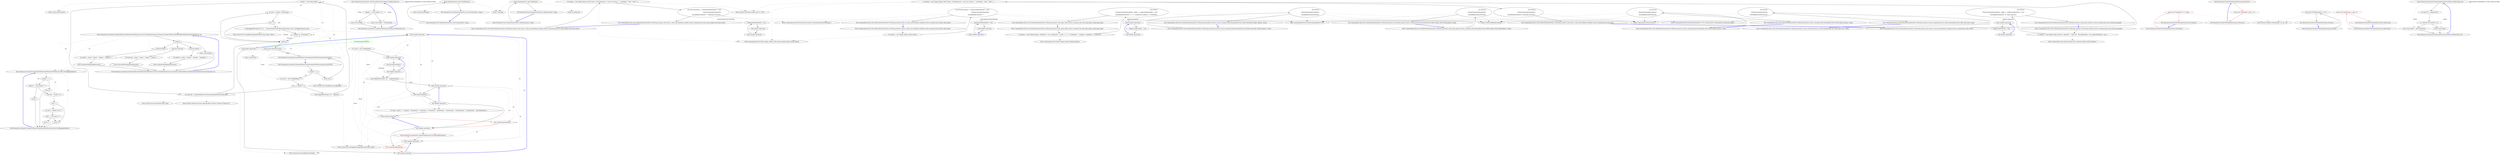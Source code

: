 digraph  {
m0_62 [label="Entry System.Math.Abs(int)", span="0-0", cluster="System.Math.Abs(int)", file="Configurator.cs"];
m0_11 [label="var map = new[] { '''', ''dziesięć'', ''dwadzieścia'', ''trzydzieści'', ''czterdzieści'', ''pięćdziesiąt'', ''sześćdziesiąt'', ''siedemdziesiąt'', ''osiemdziesiąt'', ''dziewięćdziesiąt'' }", span="37-37", cluster="Humanizer.Localisation.NumberToWords.PolishNumberToWordsConverter.ConvertNumberUnderThousand(Humanizer.Localisation.NumberToWords.PolishNumberToWordsConverter.Numeral, int)", file="Configurator.cs"];
m0_66 [label="Entry string.Trim()", span="0-0", cluster="string.Trim()", file="Configurator.cs"];
m0_19 [label="Entry System.Text.StringBuilder.StringBuilder()", span="0-0", cluster="System.Text.StringBuilder.StringBuilder()", file="Configurator.cs"];
m0_34 [label="Entry Humanizer.Localisation.NumberToWords.PolishNumberToWordsConverter.GetSuffix(Humanizer.Localisation.NumberToWords.PolishNumberToWordsConverter.Numeral, int)", span="68-68", cluster="Humanizer.Localisation.NumberToWords.PolishNumberToWordsConverter.GetSuffix(Humanizer.Localisation.NumberToWords.PolishNumberToWordsConverter.Numeral, int)", file="Configurator.cs"];
m0_35 [label=numeral, span="70-70", cluster="Humanizer.Localisation.NumberToWords.PolishNumberToWordsConverter.GetSuffix(Humanizer.Localisation.NumberToWords.PolishNumberToWordsConverter.Numeral, int)", file="Configurator.cs"];
m0_38 [label="return miliard[GetMappingIndex(num)];", span="74-74", cluster="Humanizer.Localisation.NumberToWords.PolishNumberToWordsConverter.GetSuffix(Humanizer.Localisation.NumberToWords.PolishNumberToWordsConverter.Numeral, int)", file="Configurator.cs"];
m0_41 [label="return million[GetMappingIndex(num)];", span="77-77", cluster="Humanizer.Localisation.NumberToWords.PolishNumberToWordsConverter.GetSuffix(Humanizer.Localisation.NumberToWords.PolishNumberToWordsConverter.Numeral, int)", file="Configurator.cs"];
m0_44 [label="return thousand[GetMappingIndex(num)];", span="80-80", cluster="Humanizer.Localisation.NumberToWords.PolishNumberToWordsConverter.GetSuffix(Humanizer.Localisation.NumberToWords.PolishNumberToWordsConverter.Numeral, int)", file="Configurator.cs"];
m0_45 [label="return string.Empty;", span="82-82", cluster="Humanizer.Localisation.NumberToWords.PolishNumberToWordsConverter.GetSuffix(Humanizer.Localisation.NumberToWords.PolishNumberToWordsConverter.Numeral, int)", file="Configurator.cs"];
m0_36 [label="Numeral.Miliard", span="72-72", cluster="Humanizer.Localisation.NumberToWords.PolishNumberToWordsConverter.GetSuffix(Humanizer.Localisation.NumberToWords.PolishNumberToWordsConverter.Numeral, int)", file="Configurator.cs"];
m0_39 [label="Numeral.Million", span="75-75", cluster="Humanizer.Localisation.NumberToWords.PolishNumberToWordsConverter.GetSuffix(Humanizer.Localisation.NumberToWords.PolishNumberToWordsConverter.Numeral, int)", file="Configurator.cs"];
m0_42 [label="Numeral.Thousand", span="78-78", cluster="Humanizer.Localisation.NumberToWords.PolishNumberToWordsConverter.GetSuffix(Humanizer.Localisation.NumberToWords.PolishNumberToWordsConverter.Numeral, int)", file="Configurator.cs"];
m0_37 [label="var miliard = new[] { ''miliard'', ''miliardy'', ''miliardów'' }", span="73-73", cluster="Humanizer.Localisation.NumberToWords.PolishNumberToWordsConverter.GetSuffix(Humanizer.Localisation.NumberToWords.PolishNumberToWordsConverter.Numeral, int)", file="Configurator.cs"];
m0_40 [label="var million = new[] { ''milion'', ''miliony'', ''milionów'' }", span="76-76", cluster="Humanizer.Localisation.NumberToWords.PolishNumberToWordsConverter.GetSuffix(Humanizer.Localisation.NumberToWords.PolishNumberToWordsConverter.Numeral, int)", file="Configurator.cs"];
m0_43 [label="var thousand = new[] { ''tysiąc'', ''tysiące'', ''tysięcy'' }", span="79-79", cluster="Humanizer.Localisation.NumberToWords.PolishNumberToWordsConverter.GetSuffix(Humanizer.Localisation.NumberToWords.PolishNumberToWordsConverter.Numeral, int)", file="Configurator.cs"];
m0_46 [label="Exit Humanizer.Localisation.NumberToWords.PolishNumberToWordsConverter.GetSuffix(Humanizer.Localisation.NumberToWords.PolishNumberToWordsConverter.Numeral, int)", span="68-68", cluster="Humanizer.Localisation.NumberToWords.PolishNumberToWordsConverter.GetSuffix(Humanizer.Localisation.NumberToWords.PolishNumberToWordsConverter.Numeral, int)", file="Configurator.cs"];
m0_22 [label="Entry Humanizer.Localisation.NumberToWords.PolishNumberToWordsConverter.GetMappingIndex(int)", span="50-50", cluster="Humanizer.Localisation.NumberToWords.PolishNumberToWordsConverter.GetMappingIndex(int)", file="Configurator.cs"];
m0_23 [label="number == 1", span="52-52", cluster="Humanizer.Localisation.NumberToWords.PolishNumberToWordsConverter.GetMappingIndex(int)", file="Configurator.cs"];
m0_25 [label="number > 1 && number < 5", span="55-55", cluster="Humanizer.Localisation.NumberToWords.PolishNumberToWordsConverter.GetMappingIndex(int)", file="Configurator.cs"];
m0_27 [label="var tens = number / 10", span="58-58", cluster="Humanizer.Localisation.NumberToWords.PolishNumberToWordsConverter.GetMappingIndex(int)", file="Configurator.cs"];
m0_29 [label="var unity = number % 10", span="61-61", cluster="Humanizer.Localisation.NumberToWords.PolishNumberToWordsConverter.GetMappingIndex(int)", file="Configurator.cs"];
m0_24 [label="return 0;", span="53-53", cluster="Humanizer.Localisation.NumberToWords.PolishNumberToWordsConverter.GetMappingIndex(int)", file="Configurator.cs"];
m0_26 [label="return 1;", span="56-56", cluster="Humanizer.Localisation.NumberToWords.PolishNumberToWordsConverter.GetMappingIndex(int)", file="Configurator.cs"];
m0_32 [label="return 2;", span="66-66", cluster="Humanizer.Localisation.NumberToWords.PolishNumberToWordsConverter.GetMappingIndex(int)", file="Configurator.cs"];
m0_31 [label="return 1;", span="63-63", cluster="Humanizer.Localisation.NumberToWords.PolishNumberToWordsConverter.GetMappingIndex(int)", file="Configurator.cs"];
m0_28 [label="tens > 1", span="59-59", cluster="Humanizer.Localisation.NumberToWords.PolishNumberToWordsConverter.GetMappingIndex(int)", file="Configurator.cs"];
m0_30 [label="unity > 1 && unity < 5", span="62-62", cluster="Humanizer.Localisation.NumberToWords.PolishNumberToWordsConverter.GetMappingIndex(int)", file="Configurator.cs"];
m0_33 [label="Exit Humanizer.Localisation.NumberToWords.PolishNumberToWordsConverter.GetMappingIndex(int)", span="50-50", cluster="Humanizer.Localisation.NumberToWords.PolishNumberToWordsConverter.GetMappingIndex(int)", file="Configurator.cs"];
m0_3 [label="var result = new StringBuilder()", span="24-24", cluster="Humanizer.Localisation.NumberToWords.PolishNumberToWordsConverter.ConvertNumberUnderThousand(Humanizer.Localisation.NumberToWords.PolishNumberToWordsConverter.Numeral, int)", file="Configurator.cs"];
m0_7 [label="result.AppendFormat(@''{0} '', map[hundreds])", span="30-30", cluster="Humanizer.Localisation.NumberToWords.PolishNumberToWordsConverter.ConvertNumberUnderThousand(Humanizer.Localisation.NumberToWords.PolishNumberToWordsConverter.Numeral, int)", file="Configurator.cs"];
m0_0 [label="Entry lambda expression", span="15-15", cluster="lambda expression", file="Configurator.cs"];
m0_1 [label="new RomanianFormatter()", span="15-15", cluster="lambda expression", color=green, community=0, file="Configurator.cs"];
m0_2 [label="Exit lambda expression", span="15-15", cluster="lambda expression", file="Configurator.cs"];
m0_4 [label="Entry lambda expression", span="16-16", cluster="lambda expression", file="Configurator.cs"];
m0_8 [label="Entry lambda expression", span="17-17", cluster="lambda expression", file="Configurator.cs"];
m0_9 [label="new ArabicFormatter()", span="17-17", cluster="lambda expression", file="Configurator.cs"];
m0_13 [label="new CzechSlovakFormatter()", span="18-18", cluster="lambda expression", file="Configurator.cs", color=red, community=0];
m0_14 [label="Exit lambda expression", span="18-18", cluster="lambda expression", file="Configurator.cs"];
m0_16 [label="Entry lambda expression", span="19-19", cluster="lambda expression", file="Configurator.cs"];
m0_12 [label="Entry lambda expression", span="18-18", cluster="lambda expression", file="Configurator.cs"];
m0_17 [label="new CzechSlovakFormatter()", span="19-19", cluster="lambda expression", file="Configurator.cs", color=red, community=1];
m0_5 [label="new RussianFormatter()", span="16-16", cluster="lambda expression", file="Configurator.cs"];
m0_10 [label="Exit lambda expression", span="17-17", cluster="lambda expression", file="Configurator.cs"];
m0_15 [label="Entry Humanizer.Localisation.CzechSlovakFormatter.CzechSlovakFormatter()", span="2-2", cluster="Humanizer.Localisation.CzechSlovakFormatter.CzechSlovakFormatter()", file="Configurator.cs"];
m0_6 [label="Exit lambda expression", span="16-16", cluster="lambda expression", file="Configurator.cs"];
m0_18 [label="Exit lambda expression", span="19-19", cluster="lambda expression", file="Configurator.cs"];
m0_21 [label="Entry System.Text.StringBuilder.ToString()", span="0-0", cluster="System.Text.StringBuilder.ToString()", file="Configurator.cs"];
m0_64 [label="Entry System.Collections.Generic.IEnumerable<TSource>.Reverse<TSource>()", span="0-0", cluster="System.Collections.Generic.IEnumerable<TSource>.Reverse<TSource>()", file="Configurator.cs"];
m0_63 [label="Entry System.Enum.GetValues(System.Type)", span="0-0", cluster="System.Enum.GetValues(System.Type)", file="Configurator.cs"];
m0_47 [label="Entry Humanizer.Localisation.NumberToWords.PolishNumberToWordsConverter.Convert(int)", span="86-86", cluster="Humanizer.Localisation.NumberToWords.PolishNumberToWordsConverter.Convert(int)", file="Configurator.cs"];
m0_58 [label="result.AppendFormat(@''{0}{1} '', ConvertNumberUnderThousand(numeral, num), GetSuffix(numeral, num))", span="105-105", cluster="Humanizer.Localisation.NumberToWords.PolishNumberToWordsConverter.Convert(int)", file="Configurator.cs"];
m0_56 [label="var num = number / (int)numeral", span="102-102", cluster="Humanizer.Localisation.NumberToWords.PolishNumberToWordsConverter.Convert(int)", file="Configurator.cs"];
m0_50 [label="var result = new StringBuilder()", span="91-91", cluster="Humanizer.Localisation.NumberToWords.PolishNumberToWordsConverter.Convert(int)", file="Configurator.cs"];
m0_55 [label=numerals, span="100-100", cluster="Humanizer.Localisation.NumberToWords.PolishNumberToWordsConverter.Convert(int)", file="Configurator.cs"];
m0_57 [label="num > 0", span="103-103", cluster="Humanizer.Localisation.NumberToWords.PolishNumberToWordsConverter.Convert(int)", file="Configurator.cs"];
m0_59 [label="number %= (int)numeral", span="106-106", cluster="Humanizer.Localisation.NumberToWords.PolishNumberToWordsConverter.Convert(int)", file="Configurator.cs"];
m0_53 [label="number = Math.Abs(number)", span="96-96", cluster="Humanizer.Localisation.NumberToWords.PolishNumberToWordsConverter.Convert(int)", file="Configurator.cs"];
m0_48 [label="number == 0", span="88-88", cluster="Humanizer.Localisation.NumberToWords.PolishNumberToWordsConverter.Convert(int)", file="Configurator.cs"];
m0_51 [label="number < 0", span="93-93", cluster="Humanizer.Localisation.NumberToWords.PolishNumberToWordsConverter.Convert(int)", file="Configurator.cs"];
m0_52 [label="result.AppendFormat(@''{0} '', Negative)", span="95-95", cluster="Humanizer.Localisation.NumberToWords.PolishNumberToWordsConverter.Convert(int)", file="Configurator.cs"];
m0_60 [label="return result.ToString().Trim();", span="110-110", cluster="Humanizer.Localisation.NumberToWords.PolishNumberToWordsConverter.Convert(int)", file="Configurator.cs"];
m0_54 [label="var numerals = ((Numeral[])Enum.GetValues(typeof(Numeral))).Reverse()", span="99-99", cluster="Humanizer.Localisation.NumberToWords.PolishNumberToWordsConverter.Convert(int)", file="Configurator.cs"];
m0_49 [label="return Zero;", span="89-89", cluster="Humanizer.Localisation.NumberToWords.PolishNumberToWordsConverter.Convert(int)", file="Configurator.cs"];
m0_61 [label="Exit Humanizer.Localisation.NumberToWords.PolishNumberToWordsConverter.Convert(int)", span="86-86", cluster="Humanizer.Localisation.NumberToWords.PolishNumberToWordsConverter.Convert(int)", file="Configurator.cs"];
m0_20 [label="Entry System.Text.StringBuilder.AppendFormat(string, object)", span="0-0", cluster="System.Text.StringBuilder.AppendFormat(string, object)", file="Configurator.cs"];
m0_65 [label="Entry System.Text.StringBuilder.AppendFormat(string, object, object)", span="0-0", cluster="System.Text.StringBuilder.AppendFormat(string, object, object)", file="Configurator.cs"];
m1_0 [label="Entry Humanizer.Localisation.CzechSlovakFormatter.GetResourceKey(string, int)", span="6-6", cluster="Humanizer.Localisation.CzechSlovakFormatter.GetResourceKey(string, int)", file="CzechSlovakFormatter.cs"];
m1_1 [label="number > 1 && number < 5", span="8-8", cluster="Humanizer.Localisation.CzechSlovakFormatter.GetResourceKey(string, int)", file="CzechSlovakFormatter.cs"];
m1_2 [label="return resourceKey + PaucalPostfix;", span="9-9", cluster="Humanizer.Localisation.CzechSlovakFormatter.GetResourceKey(string, int)", file="CzechSlovakFormatter.cs"];
m1_3 [label="return resourceKey;", span="11-11", cluster="Humanizer.Localisation.CzechSlovakFormatter.GetResourceKey(string, int)", file="CzechSlovakFormatter.cs"];
m1_4 [label="Exit Humanizer.Localisation.CzechSlovakFormatter.GetResourceKey(string, int)", span="6-6", cluster="Humanizer.Localisation.CzechSlovakFormatter.GetResourceKey(string, int)", file="CzechSlovakFormatter.cs"];
m2_8 [label="Entry string.FromRoman()", span="35-35", cluster="string.FromRoman()", file="DateHumanizeTests.cs"];
m2_5 [label="Entry Humanizer.Tests.RomanNumeralTests.CanUnromanize(int, string)", span="43-43", cluster="Humanizer.Tests.RomanNumeralTests.CanUnromanize(int, string)", file="DateHumanizeTests.cs"];
m2_6 [label="Assert.Equal(expected, input.FromRoman())", span="45-45", cluster="Humanizer.Tests.RomanNumeralTests.CanUnromanize(int, string)", file="DateHumanizeTests.cs"];
m2_7 [label="Exit Humanizer.Tests.RomanNumeralTests.CanUnromanize(int, string)", span="43-43", cluster="Humanizer.Tests.RomanNumeralTests.CanUnromanize(int, string)", file="DateHumanizeTests.cs"];
m2_0 [label="Entry Humanizer.Tests.RomanNumeralTests.CanRomanize(int, string)", span="23-23", cluster="Humanizer.Tests.RomanNumeralTests.CanRomanize(int, string)", file="DateHumanizeTests.cs"];
m2_1 [label="Assert.Equal(expected, input.ToRoman())", span="25-25", cluster="Humanizer.Tests.RomanNumeralTests.CanRomanize(int, string)", file="DateHumanizeTests.cs"];
m2_2 [label="Exit Humanizer.Tests.RomanNumeralTests.CanRomanize(int, string)", span="23-23", cluster="Humanizer.Tests.RomanNumeralTests.CanRomanize(int, string)", file="DateHumanizeTests.cs"];
m2_4 [label="Entry Unk.Equal", span="", cluster="Unk.Equal", file="DateHumanizeTests.cs"];
m2_3 [label="Entry int.ToRoman()", span="75-75", cluster="int.ToRoman()", file="DateHumanizeTests.cs"];
m7_37 [label="Entry System.Collections.Generic.List<T>.List()", span="0-0", cluster="System.Collections.Generic.List<T>.List()", file="IFormatter.cs"];
m7_24 [label="Entry CommandLine.Tests.Unit.UnParserExtensionsTests.UnParsing_instance_with_equal_token_returns_command_line_with_long_option_using_equal_sign()", span="59-59", cluster="CommandLine.Tests.Unit.UnParserExtensionsTests.UnParsing_instance_with_equal_token_returns_command_line_with_long_option_using_equal_sign()", file="IFormatter.cs"];
m7_25 [label="var options = new Simple_Options { BoolValue = true, IntSequence = new[] { 1, 2, 3 }, StringValue = ''nospaces'', LongValue = 123456789 }", span="61-61", cluster="CommandLine.Tests.Unit.UnParserExtensionsTests.UnParsing_instance_with_equal_token_returns_command_line_with_long_option_using_equal_sign()", file="IFormatter.cs"];
m7_26 [label="new Parser()\r\n                .FormatCommandLine(options, config => config.UseEqualToken = true)\r\n                .ShouldBeEquivalentTo(''-i 1 2 3 --stringvalue=nospaces -x 123456789'')", span="62-64", cluster="CommandLine.Tests.Unit.UnParserExtensionsTests.UnParsing_instance_with_equal_token_returns_command_line_with_long_option_using_equal_sign()", file="IFormatter.cs"];
m7_27 [label="Exit CommandLine.Tests.Unit.UnParserExtensionsTests.UnParsing_instance_with_equal_token_returns_command_line_with_long_option_using_equal_sign()", span="59-59", cluster="CommandLine.Tests.Unit.UnParserExtensionsTests.UnParsing_instance_with_equal_token_returns_command_line_with_long_option_using_equal_sign()", file="IFormatter.cs"];
m7_9 [label="Entry CommandLine.Tests.Unit.UnParserExtensionsTests.UnParsing_immutable_instance_returns_command_line(CommandLine.Tests.Fakes.Immutable_Simple_Options, string)", span="33-33", cluster="CommandLine.Tests.Unit.UnParserExtensionsTests.UnParsing_immutable_instance_returns_command_line(CommandLine.Tests.Fakes.Immutable_Simple_Options, string)", file="IFormatter.cs"];
m7_10 [label="new Parser()\r\n                .FormatCommandLine(options)\r\n                .ShouldBeEquivalentTo(result)", span="35-37", cluster="CommandLine.Tests.Unit.UnParserExtensionsTests.UnParsing_immutable_instance_returns_command_line(CommandLine.Tests.Fakes.Immutable_Simple_Options, string)", file="IFormatter.cs"];
m7_11 [label="Exit CommandLine.Tests.Unit.UnParserExtensionsTests.UnParsing_immutable_instance_returns_command_line(CommandLine.Tests.Fakes.Immutable_Simple_Options, string)", span="33-33", cluster="CommandLine.Tests.Unit.UnParserExtensionsTests.UnParsing_immutable_instance_returns_command_line(CommandLine.Tests.Fakes.Immutable_Simple_Options, string)", file="IFormatter.cs"];
m7_5 [label="Entry Unk.ShouldBeEquivalentTo", span="", cluster="Unk.ShouldBeEquivalentTo", file="IFormatter.cs"];
m7_19 [label="Entry CommandLine.Tests.Fakes.Options_With_Switches.Options_With_Switches()", span="4-4", cluster="CommandLine.Tests.Fakes.Options_With_Switches.Options_With_Switches()", file="IFormatter.cs"];
m7_12 [label="Entry CommandLine.Tests.Unit.UnParserExtensionsTests.UnParsing_instance_with_fsharp_option_returns_command_line(CommandLine.Tests.Fakes.Options_With_FSharpOption, string)", span="42-42", cluster="CommandLine.Tests.Unit.UnParserExtensionsTests.UnParsing_instance_with_fsharp_option_returns_command_line(CommandLine.Tests.Fakes.Options_With_FSharpOption, string)", file="IFormatter.cs"];
m7_13 [label="new Parser()\r\n                .FormatCommandLine(options)\r\n                .ShouldBeEquivalentTo(result)", span="44-46", cluster="CommandLine.Tests.Unit.UnParserExtensionsTests.UnParsing_instance_with_fsharp_option_returns_command_line(CommandLine.Tests.Fakes.Options_With_FSharpOption, string)", file="IFormatter.cs"];
m7_14 [label="Exit CommandLine.Tests.Unit.UnParserExtensionsTests.UnParsing_instance_with_fsharp_option_returns_command_line(CommandLine.Tests.Fakes.Options_With_FSharpOption, string)", span="42-42", cluster="CommandLine.Tests.Unit.UnParserExtensionsTests.UnParsing_instance_with_fsharp_option_returns_command_line(CommandLine.Tests.Fakes.Options_With_FSharpOption, string)", file="IFormatter.cs"];
m7_32 [label="Entry CommandLine.Tests.Unit.UnParserExtensionsTests.UnParsing_instance_with_dash_in_value_and_dashdash_enabled_returns_command_line_with_value_prefixed_with_dash_dash()", span="68-68", cluster="CommandLine.Tests.Unit.UnParserExtensionsTests.UnParsing_instance_with_dash_in_value_and_dashdash_enabled_returns_command_line_with_value_prefixed_with_dash_dash()", file="IFormatter.cs"];
m7_33 [label="var options = new Simple_Options_With_Values { StringSequence = new List<string> { ''-something'', ''with'', ''dash'' } }", span="70-70", cluster="CommandLine.Tests.Unit.UnParserExtensionsTests.UnParsing_instance_with_dash_in_value_and_dashdash_enabled_returns_command_line_with_value_prefixed_with_dash_dash()", file="IFormatter.cs"];
m7_34 [label="new Parser((setting) => setting.EnableDashDash = true)\r\n                .FormatCommandLine(options)\r\n                .ShouldBeEquivalentTo(''-- -something with dash'')", span="71-73", cluster="CommandLine.Tests.Unit.UnParserExtensionsTests.UnParsing_instance_with_dash_in_value_and_dashdash_enabled_returns_command_line_with_value_prefixed_with_dash_dash()", file="IFormatter.cs"];
m7_35 [label="Exit CommandLine.Tests.Unit.UnParserExtensionsTests.UnParsing_instance_with_dash_in_value_and_dashdash_enabled_returns_command_line_with_value_prefixed_with_dash_dash()", span="68-68", cluster="CommandLine.Tests.Unit.UnParserExtensionsTests.UnParsing_instance_with_dash_in_value_and_dashdash_enabled_returns_command_line_with_value_prefixed_with_dash_dash()", file="IFormatter.cs"];
m7_42 [label="Entry CommandLine.Tests.Unit.UnParserExtensionsTests.UnParsing_instance_with_no_values_and_dashdash_enabled_returns_command_line_without_dash_dash()", span="77-77", cluster="CommandLine.Tests.Unit.UnParserExtensionsTests.UnParsing_instance_with_no_values_and_dashdash_enabled_returns_command_line_without_dash_dash()", file="IFormatter.cs"];
m7_43 [label="var options = new Simple_Options_With_Values()", span="79-79", cluster="CommandLine.Tests.Unit.UnParserExtensionsTests.UnParsing_instance_with_no_values_and_dashdash_enabled_returns_command_line_without_dash_dash()", file="IFormatter.cs"];
m7_44 [label="new Parser((setting) => setting.EnableDashDash = true)\r\n                .FormatCommandLine(options)\r\n                .ShouldBeEquivalentTo('''')", span="80-82", cluster="CommandLine.Tests.Unit.UnParserExtensionsTests.UnParsing_instance_with_no_values_and_dashdash_enabled_returns_command_line_without_dash_dash()", file="IFormatter.cs"];
m7_45 [label="Exit CommandLine.Tests.Unit.UnParserExtensionsTests.UnParsing_instance_with_no_values_and_dashdash_enabled_returns_command_line_without_dash_dash()", span="77-77", cluster="CommandLine.Tests.Unit.UnParserExtensionsTests.UnParsing_instance_with_no_values_and_dashdash_enabled_returns_command_line_without_dash_dash()", file="IFormatter.cs"];
m7_0 [label="Entry CommandLine.Tests.Unit.UnParserExtensionsTests.UnParsing_instance_returns_command_line(CommandLine.Tests.Fakes.Simple_Options, string)", span="15-15", cluster="CommandLine.Tests.Unit.UnParserExtensionsTests.UnParsing_instance_returns_command_line(CommandLine.Tests.Fakes.Simple_Options, string)", file="IFormatter.cs"];
m7_1 [label="new Parser()\r\n                .FormatCommandLine(options)\r\n                .ShouldBeEquivalentTo(result)", span="17-19", cluster="CommandLine.Tests.Unit.UnParserExtensionsTests.UnParsing_instance_returns_command_line(CommandLine.Tests.Fakes.Simple_Options, string)", file="IFormatter.cs"];
m7_2 [label="Exit CommandLine.Tests.Unit.UnParserExtensionsTests.UnParsing_instance_returns_command_line(CommandLine.Tests.Fakes.Simple_Options, string)", span="15-15", cluster="CommandLine.Tests.Unit.UnParserExtensionsTests.UnParsing_instance_returns_command_line(CommandLine.Tests.Fakes.Simple_Options, string)", file="IFormatter.cs"];
m7_49 [label="Entry CommandLine.Tests.Unit.UnParserExtensionsTests.UnParsing_instance_with_dash_in_value_and_dashdash_disabled_returns_command_line_with_value()", span="86-86", cluster="CommandLine.Tests.Unit.UnParserExtensionsTests.UnParsing_instance_with_dash_in_value_and_dashdash_disabled_returns_command_line_with_value()", file="IFormatter.cs"];
m7_50 [label="var options = new Simple_Options_With_Values { StringSequence = new List<string> { ''-something'', ''with'', ''dash'' } }", span="88-88", cluster="CommandLine.Tests.Unit.UnParserExtensionsTests.UnParsing_instance_with_dash_in_value_and_dashdash_disabled_returns_command_line_with_value()", file="IFormatter.cs"];
m7_51 [label="new Parser()\r\n                .FormatCommandLine(options)\r\n                .ShouldBeEquivalentTo(''-something with dash'')", span="89-91", cluster="CommandLine.Tests.Unit.UnParserExtensionsTests.UnParsing_instance_with_dash_in_value_and_dashdash_disabled_returns_command_line_with_value()", file="IFormatter.cs"];
m7_52 [label="Exit CommandLine.Tests.Unit.UnParserExtensionsTests.UnParsing_instance_with_dash_in_value_and_dashdash_disabled_returns_command_line_with_value()", span="86-86", cluster="CommandLine.Tests.Unit.UnParserExtensionsTests.UnParsing_instance_with_dash_in_value_and_dashdash_disabled_returns_command_line_with_value()", file="IFormatter.cs"];
m7_6 [label="Entry CommandLine.Tests.Unit.UnParserExtensionsTests.UnParsing_instance_returns_command_line_for_verbs(CommandLine.Tests.Fakes.Add_Verb, string)", span="24-24", cluster="CommandLine.Tests.Unit.UnParserExtensionsTests.UnParsing_instance_returns_command_line_for_verbs(CommandLine.Tests.Fakes.Add_Verb, string)", file="IFormatter.cs"];
m7_7 [label="new Parser()\r\n                .FormatCommandLine(verb)\r\n                .ShouldBeEquivalentTo(result)", span="26-28", cluster="CommandLine.Tests.Unit.UnParserExtensionsTests.UnParsing_instance_returns_command_line_for_verbs(CommandLine.Tests.Fakes.Add_Verb, string)", file="IFormatter.cs"];
m7_8 [label="Exit CommandLine.Tests.Unit.UnParserExtensionsTests.UnParsing_instance_returns_command_line_for_verbs(CommandLine.Tests.Fakes.Add_Verb, string)", span="24-24", cluster="CommandLine.Tests.Unit.UnParserExtensionsTests.UnParsing_instance_returns_command_line_for_verbs(CommandLine.Tests.Fakes.Add_Verb, string)", file="IFormatter.cs"];
m7_28 [label="Entry CommandLine.Tests.Fakes.Simple_Options.Simple_Options()", span="6-6", cluster="CommandLine.Tests.Fakes.Simple_Options.Simple_Options()", file="IFormatter.cs"];
m7_3 [label="Entry CommandLine.Parser.Parser()", span="26-26", cluster="CommandLine.Parser.Parser()", file="IFormatter.cs"];
m7_46 [label="Entry lambda expression", span="80-80", cluster="lambda expression", file="IFormatter.cs"];
m7_21 [label="Entry lambda expression", span="54-54", cluster="lambda expression", file="IFormatter.cs"];
m7_22 [label="config.GroupSwitches = true", span="54-54", cluster="lambda expression", file="IFormatter.cs"];
m7_23 [label="Exit lambda expression", span="54-54", cluster="lambda expression", file="IFormatter.cs"];
m7_29 [label="Entry lambda expression", span="63-63", cluster="lambda expression", file="IFormatter.cs"];
m7_30 [label="config.UseEqualToken = true", span="63-63", cluster="lambda expression", file="IFormatter.cs"];
m7_31 [label="Exit lambda expression", span="63-63", cluster="lambda expression", file="IFormatter.cs"];
m7_40 [label="setting.EnableDashDash = true", span="71-71", cluster="lambda expression", file="IFormatter.cs"];
m7_39 [label="Entry lambda expression", span="71-71", cluster="lambda expression", file="IFormatter.cs"];
m7_41 [label="Exit lambda expression", span="71-71", cluster="lambda expression", file="IFormatter.cs"];
m7_47 [label="setting.EnableDashDash = true", span="80-80", cluster="lambda expression", file="IFormatter.cs"];
m7_48 [label="Exit lambda expression", span="80-80", cluster="lambda expression", file="IFormatter.cs"];
m7_36 [label="Entry CommandLine.Tests.Fakes.Simple_Options_With_Values.Simple_Options_With_Values()", span="6-6", cluster="CommandLine.Tests.Fakes.Simple_Options_With_Values.Simple_Options_With_Values()", file="IFormatter.cs"];
m7_38 [label="Entry CommandLine.Parser.Parser(System.Action<CommandLine.ParserSettings>)", span="37-37", cluster="CommandLine.Parser.Parser(System.Action<CommandLine.ParserSettings>)", file="IFormatter.cs"];
m7_15 [label="Entry CommandLine.Tests.Unit.UnParserExtensionsTests.UnParsing_instance_with_group_switches_returns_command_line_with_switches_grouped()", span="50-50", cluster="CommandLine.Tests.Unit.UnParserExtensionsTests.UnParsing_instance_with_group_switches_returns_command_line_with_switches_grouped()", file="IFormatter.cs"];
m7_16 [label="var options = new Options_With_Switches { InputFile = ''input.bin'', HumanReadable = true, IgnoreWarnings = true }", span="52-52", cluster="CommandLine.Tests.Unit.UnParserExtensionsTests.UnParsing_instance_with_group_switches_returns_command_line_with_switches_grouped()", file="IFormatter.cs"];
m7_17 [label="new Parser()\r\n                .FormatCommandLine(options, config => config.GroupSwitches = true)\r\n                .ShouldBeEquivalentTo(''-hi --input input.bin'')", span="53-55", cluster="CommandLine.Tests.Unit.UnParserExtensionsTests.UnParsing_instance_with_group_switches_returns_command_line_with_switches_grouped()", file="IFormatter.cs"];
m7_18 [label="Exit CommandLine.Tests.Unit.UnParserExtensionsTests.UnParsing_instance_with_group_switches_returns_command_line_with_switches_grouped()", span="50-50", cluster="CommandLine.Tests.Unit.UnParserExtensionsTests.UnParsing_instance_with_group_switches_returns_command_line_with_switches_grouped()", file="IFormatter.cs"];
m7_4 [label="Entry CommandLine.Parser.FormatCommandLine<T>(T)", span="81-81", cluster="CommandLine.Parser.FormatCommandLine<T>(T)", file="IFormatter.cs"];
m7_20 [label="Entry CommandLine.Parser.FormatCommandLine<T>(T, System.Action<CommandLine.UnParserSettings>)", span="95-95", cluster="CommandLine.Parser.FormatCommandLine<T>(T, System.Action<CommandLine.UnParserSettings>)", file="IFormatter.cs"];
m9_4 [label="Entry Humanizer.NumberToTimeSpanExtensions.Hours(int)", span="20-20", cluster="Humanizer.NumberToTimeSpanExtensions.Hours(int)", file="NumberToOrdinalWordsExtension.cs"];
m9_5 [label="return new TimeSpan(0, input, 0, 0);", span="22-22", cluster="Humanizer.NumberToTimeSpanExtensions.Hours(int)", color=red, community=0, file="NumberToOrdinalWordsExtension.cs"];
m9_6 [label="Exit Humanizer.NumberToTimeSpanExtensions.Hours(int)", span="20-20", cluster="Humanizer.NumberToTimeSpanExtensions.Hours(int)", file="NumberToOrdinalWordsExtension.cs"];
m9_10 [label="Entry Humanizer.NumberToTimeSpanExtensions.Seconds(int)", span="40-40", cluster="Humanizer.NumberToTimeSpanExtensions.Seconds(int)", file="NumberToOrdinalWordsExtension.cs"];
m9_11 [label="return new TimeSpan(0, 0, 0, input);", span="42-42", cluster="Humanizer.NumberToTimeSpanExtensions.Seconds(int)", color=red, community=0, file="NumberToOrdinalWordsExtension.cs"];
m9_12 [label="Exit Humanizer.NumberToTimeSpanExtensions.Seconds(int)", span="40-40", cluster="Humanizer.NumberToTimeSpanExtensions.Seconds(int)", file="NumberToOrdinalWordsExtension.cs"];
m9_0 [label="Entry Humanizer.NumberToTimeSpanExtensions.Days(int)", span="10-10", cluster="Humanizer.NumberToTimeSpanExtensions.Days(int)", file="NumberToOrdinalWordsExtension.cs"];
m9_1 [label="return new TimeSpan(input, 0, 0, 0);", span="12-12", cluster="Humanizer.NumberToTimeSpanExtensions.Days(int)", file="NumberToOrdinalWordsExtension.cs"];
m9_2 [label="Exit Humanizer.NumberToTimeSpanExtensions.Days(int)", span="10-10", cluster="Humanizer.NumberToTimeSpanExtensions.Days(int)", file="NumberToOrdinalWordsExtension.cs"];
m9_7 [label="Entry Humanizer.NumberToTimeSpanExtensions.Minutes(int)", span="30-30", cluster="Humanizer.NumberToTimeSpanExtensions.Minutes(int)", file="NumberToOrdinalWordsExtension.cs"];
m9_8 [label="return new TimeSpan(0, 0, input, 0);", span="32-32", cluster="Humanizer.NumberToTimeSpanExtensions.Minutes(int)", color=red, community=0, file="NumberToOrdinalWordsExtension.cs"];
m9_9 [label="Exit Humanizer.NumberToTimeSpanExtensions.Minutes(int)", span="30-30", cluster="Humanizer.NumberToTimeSpanExtensions.Minutes(int)", file="NumberToOrdinalWordsExtension.cs"];
m9_3 [label="Entry System.TimeSpan.TimeSpan(int, int, int, int)", span="0-0", cluster="System.TimeSpan.TimeSpan(int, int, int, int)", file="NumberToOrdinalWordsExtension.cs"];
m10_0 [label="Entry Humanizer.Localisation.RomanianFormatter.GetResourceKey(string, int)", span="6-6", cluster="Humanizer.Localisation.RomanianFormatter.GetResourceKey(string, int)", file="RomanianFormatter.cs"];
m10_1 [label="var mod100 = number%100", span="8-8", cluster="Humanizer.Localisation.RomanianFormatter.GetResourceKey(string, int)", file="RomanianFormatter.cs"];
m10_3 [label="return resourceKey;", span="12-12", cluster="Humanizer.Localisation.RomanianFormatter.GetResourceKey(string, int)", file="RomanianFormatter.cs"];
m10_4 [label="return resourceKey + Above20PostFix;", span="15-15", cluster="Humanizer.Localisation.RomanianFormatter.GetResourceKey(string, int)", file="RomanianFormatter.cs"];
m10_2 [label="0 < mod100 && mod100 < 20", span="10-10", cluster="Humanizer.Localisation.RomanianFormatter.GetResourceKey(string, int)", file="RomanianFormatter.cs"];
m10_5 [label="Exit Humanizer.Localisation.RomanianFormatter.GetResourceKey(string, int)", span="6-6", cluster="Humanizer.Localisation.RomanianFormatter.GetResourceKey(string, int)", file="RomanianFormatter.cs"];
m0_11 -> m0_12  [key=0, style=solid];
m0_34 -> m0_35  [key=0, style=solid];
m0_34 -> m0_38  [key=1, style=dashed, color=darkseagreen4, label=int];
m0_34 -> m0_41  [key=1, style=dashed, color=darkseagreen4, label=int];
m0_34 -> m0_44  [key=1, style=dashed, color=darkseagreen4, label=int];
m0_35 -> m0_36  [key=0, style=solid];
m0_35 -> m0_39  [key=0, style=solid];
m0_35 -> m0_42  [key=0, style=solid];
m0_35 -> m0_45  [key=0, style=solid];
m0_38 -> m0_46  [key=0, style=solid];
m0_38 -> m0_22  [key=2, style=dotted];
m0_41 -> m0_46  [key=0, style=solid];
m0_41 -> m0_22  [key=2, style=dotted];
m0_44 -> m0_46  [key=0, style=solid];
m0_44 -> m0_22  [key=2, style=dotted];
m0_45 -> m0_46  [key=0, style=solid];
m0_36 -> m0_37  [key=0, style=solid];
m0_39 -> m0_40  [key=0, style=solid];
m0_42 -> m0_43  [key=0, style=solid];
m0_37 -> m0_38  [key=0, style=solid];
m0_40 -> m0_41  [key=0, style=solid];
m0_43 -> m0_44  [key=0, style=solid];
m0_46 -> m0_34  [key=0, style=bold, color=blue];
m0_22 -> m0_23  [key=0, style=solid];
m0_22 -> m0_25  [key=1, style=dashed, color=darkseagreen4, label=int];
m0_22 -> m0_27  [key=1, style=dashed, color=darkseagreen4, label=int];
m0_22 -> m0_29  [key=1, style=dashed, color=darkseagreen4, label=int];
m0_23 -> m0_24  [key=0, style=solid];
m0_23 -> m0_25  [key=0, style=solid];
m0_25 -> m0_26  [key=0, style=solid];
m0_25 -> m0_27  [key=0, style=solid];
m0_27 -> m0_28  [key=0, style=solid];
m0_29 -> m0_30  [key=0, style=solid];
m0_24 -> m0_33  [key=0, style=solid];
m0_26 -> m0_33  [key=0, style=solid];
m0_32 -> m0_33  [key=0, style=solid];
m0_31 -> m0_33  [key=0, style=solid];
m0_28 -> m0_29  [key=0, style=solid];
m0_28 -> m0_32  [key=0, style=solid];
m0_30 -> m0_32  [key=0, style=solid];
m0_30 -> m0_31  [key=0, style=solid];
m0_33 -> m0_22  [key=0, style=bold, color=blue];
m0_3 -> m0_4  [key=0, style=solid];
m0_3 -> m0_19  [key=2, style=dotted];
m0_3 -> m0_7  [key=1, style=dashed, color=darkseagreen4, label=result];
m0_3 -> m0_12  [key=1, style=dashed, color=darkseagreen4, label=result];
m0_3 -> m0_16  [key=1, style=dashed, color=darkseagreen4, label=result];
m0_3 -> m0_17  [key=1, style=dashed, color=darkseagreen4, label=result];
m0_7 -> m0_8  [key=0, style=solid];
m0_7 -> m0_20  [key=2, style=dotted];
m0_0 -> m0_1  [key=0, style=solid, color=green];
m0_0 -> m0_4  [key=1, style=dashed, color=darkseagreen4, label=int];
m0_0 -> m0_8  [key=1, style=dashed, color=darkseagreen4, label=int];
m0_0 -> m0_9  [key=1, style=dashed, color=darkseagreen4, label=int];
m0_0 -> m0_13  [key=1, style=dashed, color=darkseagreen4, label=int];
m0_0 -> m0_14  [key=1, style=dashed, color=darkseagreen4, label=int];
m0_0 -> m0_16  [key=1, style=dashed, color=darkseagreen4, label=int];
m0_1 -> m0_2  [key=0, style=solid, color=green];
m0_1 -> m0_3  [key=0, style=solid, color=green];
m0_2 -> m0_18  [key=0, style=solid];
m0_2 -> m0_0  [key=0, style=bold, color=blue];
m0_4 -> m0_5  [key=0, style=solid];
m0_4 -> m0_7  [key=1, style=dashed, color=darkseagreen4, label=hundreds];
m0_8 -> m0_8  [key=1, style=dashed, color=darkseagreen4, label=int];
m0_8 -> m0_9  [key=0, style=solid];
m0_8 -> m0_13  [key=1, style=dashed, color=darkseagreen4, label=int];
m0_8 -> m0_14  [key=1, style=dashed, color=darkseagreen4, label=int];
m0_8 -> m0_16  [key=1, style=dashed, color=darkseagreen4, label=int];
m0_9 -> m0_10  [key=0, style=solid];
m0_9 -> m0_12  [key=1, style=dashed, color=darkseagreen4, label=tens];
m0_9 -> m0_11  [key=2, style=dotted];
m0_13 -> m0_13  [key=1, style=dashed, color=darkseagreen4, label=int];
m0_13 -> m0_14  [key=0, style=solid, color=red];
m0_13 -> m0_16  [key=1, style=dashed, color=darkseagreen4, label=int];
m0_13 -> m0_15  [key=2, style=dotted, color=red];
m0_14 -> m0_15  [key=0, style=solid];
m0_14 -> m0_17  [key=0, style=solid];
m0_14 -> m0_12  [key=0, style=bold, color=blue];
m0_16 -> m0_17  [key=0, style=solid, color=red];
m0_16 -> m0_20  [key=2, style=dotted];
m0_12 -> m0_13  [key=0, style=solid, color=red];
m0_12 -> m0_20  [key=2, style=dotted];
m0_17 -> m0_18  [key=0, style=solid, color=red];
m0_17 -> m0_21  [key=2, style=dotted];
m0_17 -> m0_15  [key=2, style=dotted, color=red];
m0_5 -> m0_9  [key=0, style=solid];
m0_5 -> m0_6  [key=0, style=solid];
m0_5 -> m0_7  [key=2, style=dotted];
m0_10 -> m0_14  [key=0, style=solid];
m0_10 -> m0_11  [key=0, style=solid];
m0_10 -> m0_8  [key=0, style=bold, color=blue];
m0_15 -> m0_16  [key=0, style=solid];
m0_6 -> m0_7  [key=0, style=solid];
m0_6 -> m0_4  [key=0, style=bold, color=blue];
m0_18 -> m0_0  [key=0, style=bold, color=blue];
m0_18 -> m0_16  [key=0, style=bold, color=blue];
m0_47 -> m0_56  [key=1, style=dashed, color=darkseagreen4, label=int];
m0_47 -> m0_59  [key=1, style=dashed, color=darkseagreen4, label=int];
m0_47 -> m0_48  [key=0, style=solid];
m0_47 -> m0_51  [key=1, style=dashed, color=darkseagreen4, label=int];
m0_47 -> m0_53  [key=1, style=dashed, color=darkseagreen4, label=int];
m0_58 -> m0_0  [key=2, style=dotted];
m0_58 -> m0_59  [key=0, style=solid];
m0_58 -> m0_34  [key=2, style=dotted];
m0_58 -> m0_65  [key=2, style=dotted];
m0_56 -> m0_58  [key=1, style=dashed, color=darkseagreen4, label=num];
m0_56 -> m0_57  [key=0, style=solid];
m0_50 -> m0_58  [key=1, style=dashed, color=darkseagreen4, label=result];
m0_50 -> m0_19  [key=2, style=dotted];
m0_50 -> m0_51  [key=0, style=solid];
m0_50 -> m0_52  [key=1, style=dashed, color=darkseagreen4, label=result];
m0_50 -> m0_60  [key=1, style=dashed, color=darkseagreen4, label=result];
m0_55 -> m0_58  [key=1, style=dashed, color=darkseagreen4, label=numeral];
m0_55 -> m0_56  [key=0, style=solid];
m0_55 -> m0_60  [key=0, style=solid];
m0_55 -> m0_59  [key=1, style=dashed, color=darkseagreen4, label=numeral];
m0_57 -> m0_58  [key=0, style=solid];
m0_57 -> m0_55  [key=0, style=solid];
m0_59 -> m0_55  [key=0, style=solid];
m0_59 -> m0_59  [key=1, style=dashed, color=darkseagreen4, label=int];
m0_53 -> m0_56  [key=1, style=dashed, color=darkseagreen4, label=int];
m0_53 -> m0_59  [key=1, style=dashed, color=darkseagreen4, label=int];
m0_53 -> m0_53  [key=1, style=dashed, color=darkseagreen4, label=int];
m0_53 -> m0_54  [key=0, style=solid];
m0_53 -> m0_62  [key=2, style=dotted];
m0_48 -> m0_50  [key=0, style=solid];
m0_48 -> m0_49  [key=0, style=solid];
m0_51 -> m0_52  [key=0, style=solid];
m0_51 -> m0_54  [key=0, style=solid];
m0_52 -> m0_20  [key=2, style=dotted];
m0_52 -> m0_53  [key=0, style=solid];
m0_60 -> m0_21  [key=2, style=dotted];
m0_60 -> m0_61  [key=0, style=solid];
m0_60 -> m0_66  [key=2, style=dotted];
m0_54 -> m0_55  [key=0, style=solid];
m0_54 -> m0_63  [key=2, style=dotted];
m0_54 -> m0_64  [key=2, style=dotted];
m0_49 -> m0_61  [key=0, style=solid];
m0_61 -> m0_47  [key=0, style=bold, color=blue];
m1_0 -> m1_1  [key=0, style=solid];
m1_0 -> m1_2  [key=1, style=dashed, color=darkseagreen4, label=string];
m1_0 -> m1_3  [key=1, style=dashed, color=darkseagreen4, label=string];
m1_0 -> m1_0  [key=3, color=darkorchid, style=bold, label="method methodReturn string GetResourceKey"];
m1_1 -> m1_2  [key=0, style=solid];
m1_1 -> m1_3  [key=0, style=solid];
m1_2 -> m1_4  [key=0, style=solid];
m1_3 -> m1_4  [key=0, style=solid];
m1_4 -> m1_0  [key=0, style=bold, color=blue];
m2_5 -> m2_6  [key=0, style=solid];
m2_6 -> m2_7  [key=0, style=solid];
m2_6 -> m2_8  [key=2, style=dotted];
m2_6 -> m2_4  [key=2, style=dotted];
m2_7 -> m2_5  [key=0, style=bold, color=blue];
m2_0 -> m2_1  [key=0, style=solid];
m2_1 -> m2_2  [key=0, style=solid];
m2_1 -> m2_3  [key=2, style=dotted];
m2_1 -> m2_4  [key=2, style=dotted];
m2_2 -> m2_0  [key=0, style=bold, color=blue];
m7_24 -> m7_25  [key=0, style=solid];
m7_25 -> m7_26  [key=0, style=solid];
m7_25 -> m7_28  [key=2, style=dotted];
m7_26 -> m7_27  [key=0, style=solid];
m7_26 -> m7_3  [key=2, style=dotted];
m7_26 -> m7_20  [key=2, style=dotted];
m7_26 -> m7_5  [key=2, style=dotted];
m7_26 -> m7_29  [key=1, style=dashed, color=darkseagreen4, label="lambda expression"];
m7_27 -> m7_24  [key=0, style=bold, color=blue];
m7_9 -> m7_10  [key=0, style=solid];
m7_10 -> m7_11  [key=0, style=solid];
m7_10 -> m7_3  [key=2, style=dotted];
m7_10 -> m7_4  [key=2, style=dotted];
m7_10 -> m7_5  [key=2, style=dotted];
m7_11 -> m7_9  [key=0, style=bold, color=blue];
m7_12 -> m7_13  [key=0, style=solid];
m7_13 -> m7_14  [key=0, style=solid];
m7_13 -> m7_3  [key=2, style=dotted];
m7_13 -> m7_4  [key=2, style=dotted];
m7_13 -> m7_5  [key=2, style=dotted];
m7_14 -> m7_12  [key=0, style=bold, color=blue];
m7_32 -> m7_33  [key=0, style=solid];
m7_33 -> m7_34  [key=0, style=solid];
m7_33 -> m7_36  [key=2, style=dotted];
m7_33 -> m7_37  [key=2, style=dotted];
m7_34 -> m7_35  [key=0, style=solid];
m7_34 -> m7_38  [key=2, style=dotted];
m7_34 -> m7_4  [key=2, style=dotted];
m7_34 -> m7_5  [key=2, style=dotted];
m7_34 -> m7_40  [key=1, style=dashed, color=darkseagreen4, label="CommandLine.ParserSettings"];
m7_35 -> m7_32  [key=0, style=bold, color=blue];
m7_42 -> m7_43  [key=0, style=solid];
m7_43 -> m7_44  [key=0, style=solid];
m7_43 -> m7_36  [key=2, style=dotted];
m7_44 -> m7_45  [key=0, style=solid];
m7_44 -> m7_38  [key=2, style=dotted];
m7_44 -> m7_4  [key=2, style=dotted];
m7_44 -> m7_5  [key=2, style=dotted];
m7_44 -> m7_47  [key=1, style=dashed, color=darkseagreen4, label="CommandLine.ParserSettings"];
m7_45 -> m7_42  [key=0, style=bold, color=blue];
m7_0 -> m7_1  [key=0, style=solid];
m7_1 -> m7_2  [key=0, style=solid];
m7_1 -> m7_3  [key=2, style=dotted];
m7_1 -> m7_4  [key=2, style=dotted];
m7_1 -> m7_5  [key=2, style=dotted];
m7_2 -> m7_0  [key=0, style=bold, color=blue];
m7_49 -> m7_50  [key=0, style=solid];
m7_50 -> m7_51  [key=0, style=solid];
m7_50 -> m7_36  [key=2, style=dotted];
m7_50 -> m7_37  [key=2, style=dotted];
m7_51 -> m7_52  [key=0, style=solid];
m7_51 -> m7_3  [key=2, style=dotted];
m7_51 -> m7_4  [key=2, style=dotted];
m7_51 -> m7_5  [key=2, style=dotted];
m7_52 -> m7_49  [key=0, style=bold, color=blue];
m7_6 -> m7_7  [key=0, style=solid];
m7_7 -> m7_8  [key=0, style=solid];
m7_7 -> m7_3  [key=2, style=dotted];
m7_7 -> m7_4  [key=2, style=dotted];
m7_7 -> m7_5  [key=2, style=dotted];
m7_8 -> m7_6  [key=0, style=bold, color=blue];
m7_46 -> m7_47  [key=0, style=solid];
m7_21 -> m7_22  [key=0, style=solid];
m7_22 -> m7_23  [key=0, style=solid];
m7_23 -> m7_21  [key=0, style=bold, color=blue];
m7_29 -> m7_30  [key=0, style=solid];
m7_30 -> m7_31  [key=0, style=solid];
m7_31 -> m7_29  [key=0, style=bold, color=blue];
m7_40 -> m7_41  [key=0, style=solid];
m7_39 -> m7_40  [key=0, style=solid];
m7_41 -> m7_39  [key=0, style=bold, color=blue];
m7_47 -> m7_48  [key=0, style=solid];
m7_48 -> m7_46  [key=0, style=bold, color=blue];
m7_15 -> m7_16  [key=0, style=solid];
m7_16 -> m7_17  [key=0, style=solid];
m7_16 -> m7_19  [key=2, style=dotted];
m7_17 -> m7_18  [key=0, style=solid];
m7_17 -> m7_3  [key=2, style=dotted];
m7_17 -> m7_20  [key=2, style=dotted];
m7_17 -> m7_5  [key=2, style=dotted];
m7_17 -> m7_21  [key=1, style=dashed, color=darkseagreen4, label="lambda expression"];
m7_18 -> m7_15  [key=0, style=bold, color=blue];
m9_4 -> m9_5  [key=0, style=solid, color=red];
m9_5 -> m9_6  [key=0, style=solid, color=red];
m9_5 -> m9_3  [key=2, style=dotted, color=red];
m9_6 -> m9_4  [key=0, style=bold, color=blue];
m9_10 -> m9_11  [key=0, style=solid, color=red];
m9_11 -> m9_12  [key=0, style=solid, color=red];
m9_11 -> m9_3  [key=2, style=dotted, color=red];
m9_12 -> m9_10  [key=0, style=bold, color=blue];
m9_0 -> m9_1  [key=0, style=solid];
m9_1 -> m9_2  [key=0, style=solid];
m9_1 -> m9_3  [key=2, style=dotted];
m9_2 -> m9_0  [key=0, style=bold, color=blue];
m9_7 -> m9_8  [key=0, style=solid, color=red];
m9_8 -> m9_9  [key=0, style=solid, color=red];
m9_8 -> m9_3  [key=2, style=dotted, color=red];
m9_9 -> m9_7  [key=0, style=bold, color=blue];
m10_0 -> m10_1  [key=0, style=solid];
m10_0 -> m10_3  [key=1, style=dashed, color=darkseagreen4, label=string];
m10_0 -> m10_4  [key=1, style=dashed, color=darkseagreen4, label=string];
m10_0 -> m10_0  [key=3, color=darkorchid, style=bold, label="method methodReturn string GetResourceKey"];
m10_1 -> m10_2  [key=0, style=solid];
m10_3 -> m10_5  [key=0, style=solid];
m10_4 -> m10_5  [key=0, style=solid];
m10_2 -> m10_3  [key=0, style=solid];
m10_2 -> m10_4  [key=0, style=solid];
m10_5 -> m10_0  [key=0, style=bold, color=blue];
}
